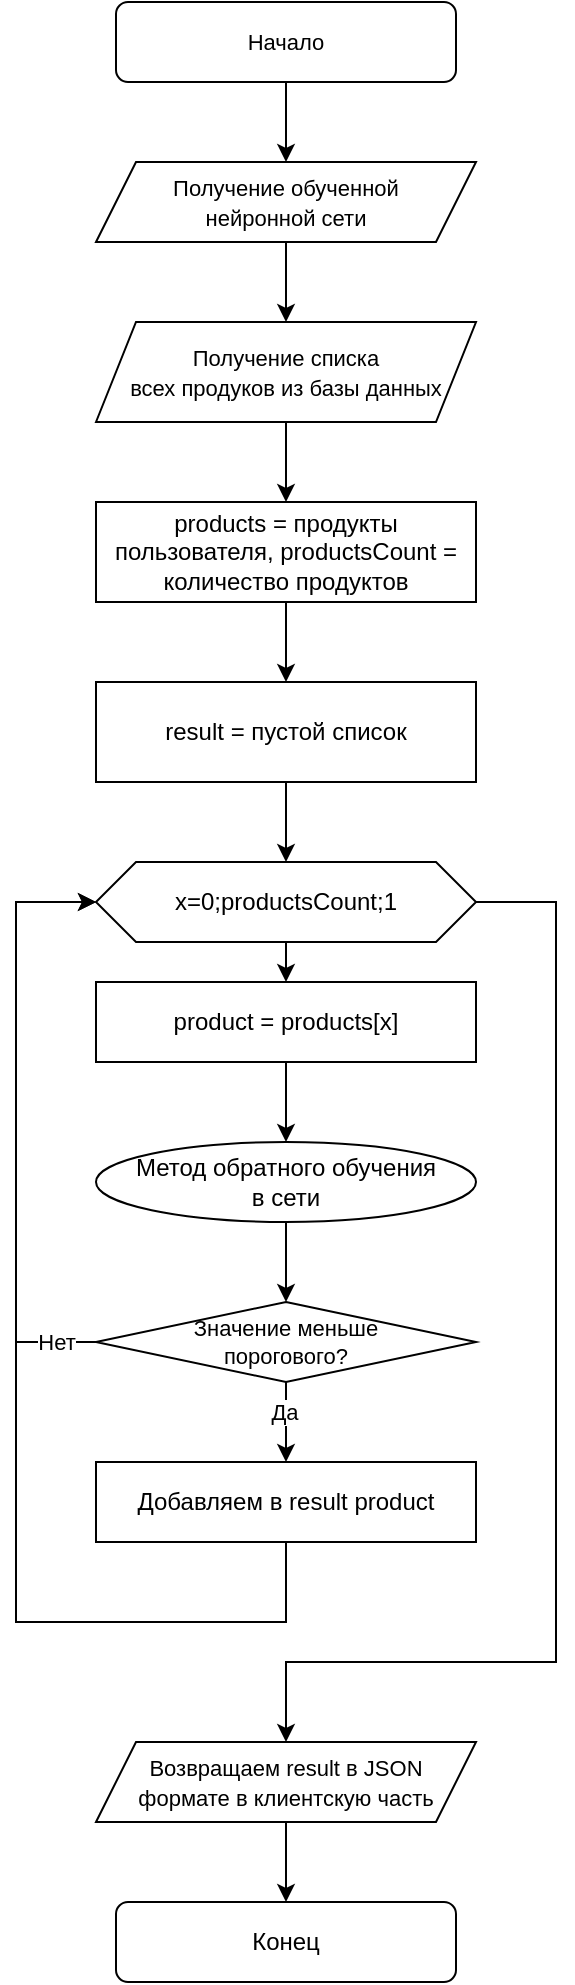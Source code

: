 <mxfile version="16.0.0" type="device"><diagram id="C5RBs43oDa-KdzZeNtuy" name="Page-1"><mxGraphModel dx="760" dy="597" grid="1" gridSize="10" guides="1" tooltips="1" connect="1" arrows="1" fold="1" page="1" pageScale="1" pageWidth="827" pageHeight="1169" math="0" shadow="0"><root><mxCell id="WIyWlLk6GJQsqaUBKTNV-0"/><mxCell id="WIyWlLk6GJQsqaUBKTNV-1" parent="WIyWlLk6GJQsqaUBKTNV-0"/><mxCell id="RawxqtovM-8-xfsGkiH0-0" style="edgeStyle=orthogonalEdgeStyle;rounded=0;orthogonalLoop=1;jettySize=auto;html=1;exitX=0.5;exitY=1;exitDx=0;exitDy=0;entryX=0.5;entryY=0;entryDx=0;entryDy=0;fontSize=11;" edge="1" parent="WIyWlLk6GJQsqaUBKTNV-1" source="RawxqtovM-8-xfsGkiH0-1" target="RawxqtovM-8-xfsGkiH0-3"><mxGeometry relative="1" as="geometry"/></mxCell><mxCell id="RawxqtovM-8-xfsGkiH0-1" value="&lt;font style=&quot;font-size: 11px&quot;&gt;Начало&lt;/font&gt;" style="rounded=1;whiteSpace=wrap;html=1;fontSize=12;glass=0;strokeWidth=1;shadow=0;" vertex="1" parent="WIyWlLk6GJQsqaUBKTNV-1"><mxGeometry x="480" width="170" height="40" as="geometry"/></mxCell><mxCell id="RawxqtovM-8-xfsGkiH0-2" style="edgeStyle=orthogonalEdgeStyle;rounded=0;orthogonalLoop=1;jettySize=auto;html=1;exitX=0.5;exitY=1;exitDx=0;exitDy=0;entryX=0.5;entryY=0;entryDx=0;entryDy=0;" edge="1" parent="WIyWlLk6GJQsqaUBKTNV-1" source="RawxqtovM-8-xfsGkiH0-3" target="RawxqtovM-8-xfsGkiH0-34"><mxGeometry relative="1" as="geometry"><mxPoint x="565" y="160" as="targetPoint"/></mxGeometry></mxCell><mxCell id="RawxqtovM-8-xfsGkiH0-3" value="&lt;font style=&quot;font-size: 11px&quot;&gt;Получение обученной&lt;br&gt;нейронной сети&lt;br&gt;&lt;/font&gt;" style="shape=parallelogram;perimeter=parallelogramPerimeter;whiteSpace=wrap;html=1;fixedSize=1;fontFamily=Helvetica;fontSize=12;" vertex="1" parent="WIyWlLk6GJQsqaUBKTNV-1"><mxGeometry x="470" y="80" width="190" height="40" as="geometry"/></mxCell><mxCell id="RawxqtovM-8-xfsGkiH0-6" value="Конец" style="rounded=1;whiteSpace=wrap;html=1;fontSize=12;glass=0;strokeWidth=1;shadow=0;" vertex="1" parent="WIyWlLk6GJQsqaUBKTNV-1"><mxGeometry x="480" y="950" width="170" height="40" as="geometry"/></mxCell><mxCell id="RawxqtovM-8-xfsGkiH0-7" style="edgeStyle=orthogonalEdgeStyle;rounded=0;orthogonalLoop=1;jettySize=auto;html=1;fontSize=11;exitX=0.5;exitY=1;exitDx=0;exitDy=0;entryX=0.5;entryY=0;entryDx=0;entryDy=0;" edge="1" parent="WIyWlLk6GJQsqaUBKTNV-1" source="RawxqtovM-8-xfsGkiH0-19" target="RawxqtovM-8-xfsGkiH0-20"><mxGeometry relative="1" as="geometry"><Array as="points"/><mxPoint x="565" y="500" as="targetPoint"/><mxPoint x="470" y="450" as="sourcePoint"/></mxGeometry></mxCell><mxCell id="RawxqtovM-8-xfsGkiH0-9" style="edgeStyle=orthogonalEdgeStyle;rounded=0;orthogonalLoop=1;jettySize=auto;html=1;entryX=0.5;entryY=0;entryDx=0;entryDy=0;fontSize=11;exitX=1;exitY=0.5;exitDx=0;exitDy=0;" edge="1" parent="WIyWlLk6GJQsqaUBKTNV-1" source="RawxqtovM-8-xfsGkiH0-19" target="RawxqtovM-8-xfsGkiH0-17"><mxGeometry relative="1" as="geometry"><Array as="points"><mxPoint x="700" y="450"/><mxPoint x="700" y="830"/><mxPoint x="565" y="830"/></Array><mxPoint x="670" y="420" as="sourcePoint"/><mxPoint x="565" y="690" as="targetPoint"/></mxGeometry></mxCell><mxCell id="RawxqtovM-8-xfsGkiH0-14" style="edgeStyle=orthogonalEdgeStyle;rounded=0;orthogonalLoop=1;jettySize=auto;html=1;exitX=0.5;exitY=1;exitDx=0;exitDy=0;fontSize=11;entryX=0.5;entryY=0;entryDx=0;entryDy=0;" edge="1" parent="WIyWlLk6GJQsqaUBKTNV-1" source="RawxqtovM-8-xfsGkiH0-34" target="RawxqtovM-8-xfsGkiH0-24"><mxGeometry relative="1" as="geometry"><mxPoint x="565" y="200" as="sourcePoint"/><mxPoint x="580" y="310" as="targetPoint"/></mxGeometry></mxCell><mxCell id="RawxqtovM-8-xfsGkiH0-30" style="edgeStyle=orthogonalEdgeStyle;rounded=0;orthogonalLoop=1;jettySize=auto;html=1;exitX=0.5;exitY=1;exitDx=0;exitDy=0;entryX=0.5;entryY=0;entryDx=0;entryDy=0;" edge="1" parent="WIyWlLk6GJQsqaUBKTNV-1" source="RawxqtovM-8-xfsGkiH0-17" target="RawxqtovM-8-xfsGkiH0-6"><mxGeometry relative="1" as="geometry"><Array as="points"><mxPoint x="565" y="950"/></Array></mxGeometry></mxCell><mxCell id="RawxqtovM-8-xfsGkiH0-17" value="&lt;span style=&quot;font-size: 11px&quot;&gt;Возвращаем result в JSON&lt;br&gt;формате в клиентскую часть&lt;br&gt;&lt;/span&gt;" style="shape=parallelogram;perimeter=parallelogramPerimeter;whiteSpace=wrap;html=1;fixedSize=1;fontFamily=Helvetica;fontSize=12;" vertex="1" parent="WIyWlLk6GJQsqaUBKTNV-1"><mxGeometry x="470" y="870" width="190" height="40" as="geometry"/></mxCell><mxCell id="RawxqtovM-8-xfsGkiH0-19" value="x=0;productsCount;1" style="shape=hexagon;perimeter=hexagonPerimeter2;whiteSpace=wrap;html=1;fixedSize=1;" vertex="1" parent="WIyWlLk6GJQsqaUBKTNV-1"><mxGeometry x="470" y="430" width="190" height="40" as="geometry"/></mxCell><mxCell id="RawxqtovM-8-xfsGkiH0-22" style="edgeStyle=orthogonalEdgeStyle;rounded=0;orthogonalLoop=1;jettySize=auto;html=1;exitX=0.5;exitY=1;exitDx=0;exitDy=0;entryX=0.5;entryY=0;entryDx=0;entryDy=0;" edge="1" parent="WIyWlLk6GJQsqaUBKTNV-1" source="RawxqtovM-8-xfsGkiH0-20" target="RawxqtovM-8-xfsGkiH0-35"><mxGeometry relative="1" as="geometry"><mxPoint x="565" y="570" as="targetPoint"/></mxGeometry></mxCell><mxCell id="RawxqtovM-8-xfsGkiH0-20" value="product = products[x]" style="rounded=0;whiteSpace=wrap;html=1;" vertex="1" parent="WIyWlLk6GJQsqaUBKTNV-1"><mxGeometry x="470" y="490" width="190" height="40" as="geometry"/></mxCell><mxCell id="RawxqtovM-8-xfsGkiH0-25" style="edgeStyle=orthogonalEdgeStyle;rounded=0;orthogonalLoop=1;jettySize=auto;html=1;exitX=0.5;exitY=1;exitDx=0;exitDy=0;entryX=0.5;entryY=0;entryDx=0;entryDy=0;" edge="1" parent="WIyWlLk6GJQsqaUBKTNV-1" source="RawxqtovM-8-xfsGkiH0-24" target="RawxqtovM-8-xfsGkiH0-36"><mxGeometry relative="1" as="geometry"/></mxCell><mxCell id="RawxqtovM-8-xfsGkiH0-24" value="products = продукты пользователя, productsCount = количество продуктов" style="rounded=0;whiteSpace=wrap;html=1;" vertex="1" parent="WIyWlLk6GJQsqaUBKTNV-1"><mxGeometry x="470" y="250" width="190" height="50" as="geometry"/></mxCell><mxCell id="RawxqtovM-8-xfsGkiH0-34" value="&lt;font style=&quot;font-size: 11px&quot;&gt;Получение списка &lt;br&gt;всех продуков из базы данных&lt;br&gt;&lt;/font&gt;" style="shape=parallelogram;perimeter=parallelogramPerimeter;whiteSpace=wrap;html=1;fixedSize=1;fontFamily=Helvetica;fontSize=12;" vertex="1" parent="WIyWlLk6GJQsqaUBKTNV-1"><mxGeometry x="470" y="160" width="190" height="50" as="geometry"/></mxCell><mxCell id="RawxqtovM-8-xfsGkiH0-69" style="edgeStyle=orthogonalEdgeStyle;rounded=0;orthogonalLoop=1;jettySize=auto;html=1;exitX=0.5;exitY=1;exitDx=0;exitDy=0;entryX=0.5;entryY=0;entryDx=0;entryDy=0;" edge="1" parent="WIyWlLk6GJQsqaUBKTNV-1" source="RawxqtovM-8-xfsGkiH0-35" target="RawxqtovM-8-xfsGkiH0-68"><mxGeometry relative="1" as="geometry"/></mxCell><mxCell id="RawxqtovM-8-xfsGkiH0-35" value="Метод обратного обучения&lt;br&gt;в сети" style="ellipse;whiteSpace=wrap;html=1;" vertex="1" parent="WIyWlLk6GJQsqaUBKTNV-1"><mxGeometry x="470" y="570" width="190" height="40" as="geometry"/></mxCell><mxCell id="RawxqtovM-8-xfsGkiH0-37" style="edgeStyle=orthogonalEdgeStyle;rounded=0;orthogonalLoop=1;jettySize=auto;html=1;exitX=0.5;exitY=1;exitDx=0;exitDy=0;entryX=0.5;entryY=0;entryDx=0;entryDy=0;" edge="1" parent="WIyWlLk6GJQsqaUBKTNV-1" source="RawxqtovM-8-xfsGkiH0-36" target="RawxqtovM-8-xfsGkiH0-19"><mxGeometry relative="1" as="geometry"/></mxCell><mxCell id="RawxqtovM-8-xfsGkiH0-36" value="result = пустой список" style="rounded=0;whiteSpace=wrap;html=1;" vertex="1" parent="WIyWlLk6GJQsqaUBKTNV-1"><mxGeometry x="470" y="340" width="190" height="50" as="geometry"/></mxCell><mxCell id="RawxqtovM-8-xfsGkiH0-73" style="edgeStyle=orthogonalEdgeStyle;rounded=0;orthogonalLoop=1;jettySize=auto;html=1;exitX=0.5;exitY=1;exitDx=0;exitDy=0;entryX=0.5;entryY=0;entryDx=0;entryDy=0;" edge="1" parent="WIyWlLk6GJQsqaUBKTNV-1" source="RawxqtovM-8-xfsGkiH0-68" target="RawxqtovM-8-xfsGkiH0-71"><mxGeometry relative="1" as="geometry"><Array as="points"><mxPoint x="565" y="700"/><mxPoint x="565" y="700"/></Array></mxGeometry></mxCell><mxCell id="RawxqtovM-8-xfsGkiH0-74" value="Да" style="edgeLabel;html=1;align=center;verticalAlign=middle;resizable=0;points=[];" vertex="1" connectable="0" parent="RawxqtovM-8-xfsGkiH0-73"><mxGeometry x="-0.278" y="-1" relative="1" as="geometry"><mxPoint as="offset"/></mxGeometry></mxCell><mxCell id="RawxqtovM-8-xfsGkiH0-76" style="edgeStyle=orthogonalEdgeStyle;rounded=0;orthogonalLoop=1;jettySize=auto;html=1;exitX=0;exitY=0.5;exitDx=0;exitDy=0;entryX=0;entryY=0.5;entryDx=0;entryDy=0;" edge="1" parent="WIyWlLk6GJQsqaUBKTNV-1" source="RawxqtovM-8-xfsGkiH0-68" target="RawxqtovM-8-xfsGkiH0-19"><mxGeometry relative="1" as="geometry"><Array as="points"><mxPoint x="430" y="670"/><mxPoint x="430" y="450"/></Array></mxGeometry></mxCell><mxCell id="RawxqtovM-8-xfsGkiH0-77" value="Нет" style="edgeLabel;html=1;align=center;verticalAlign=middle;resizable=0;points=[];" vertex="1" connectable="0" parent="RawxqtovM-8-xfsGkiH0-76"><mxGeometry x="-0.92" y="1" relative="1" as="geometry"><mxPoint x="-8" y="-1" as="offset"/></mxGeometry></mxCell><mxCell id="RawxqtovM-8-xfsGkiH0-68" value="&lt;font style=&quot;font-size: 11px&quot;&gt;Значение меньше&lt;br&gt;порогового?&lt;br&gt;&lt;/font&gt;" style="rhombus;whiteSpace=wrap;html=1;fontFamily=Helvetica;fontSize=11;" vertex="1" parent="WIyWlLk6GJQsqaUBKTNV-1"><mxGeometry x="470" y="650" width="190" height="40" as="geometry"/></mxCell><mxCell id="RawxqtovM-8-xfsGkiH0-75" style="edgeStyle=orthogonalEdgeStyle;rounded=0;orthogonalLoop=1;jettySize=auto;html=1;exitX=0.5;exitY=1;exitDx=0;exitDy=0;entryX=0;entryY=0.5;entryDx=0;entryDy=0;" edge="1" parent="WIyWlLk6GJQsqaUBKTNV-1" source="RawxqtovM-8-xfsGkiH0-71" target="RawxqtovM-8-xfsGkiH0-19"><mxGeometry relative="1" as="geometry"><Array as="points"><mxPoint x="565" y="810"/><mxPoint x="430" y="810"/><mxPoint x="430" y="450"/></Array></mxGeometry></mxCell><mxCell id="RawxqtovM-8-xfsGkiH0-71" value="Добавляем в result product" style="rounded=0;whiteSpace=wrap;html=1;" vertex="1" parent="WIyWlLk6GJQsqaUBKTNV-1"><mxGeometry x="470" y="730" width="190" height="40" as="geometry"/></mxCell></root></mxGraphModel></diagram></mxfile>